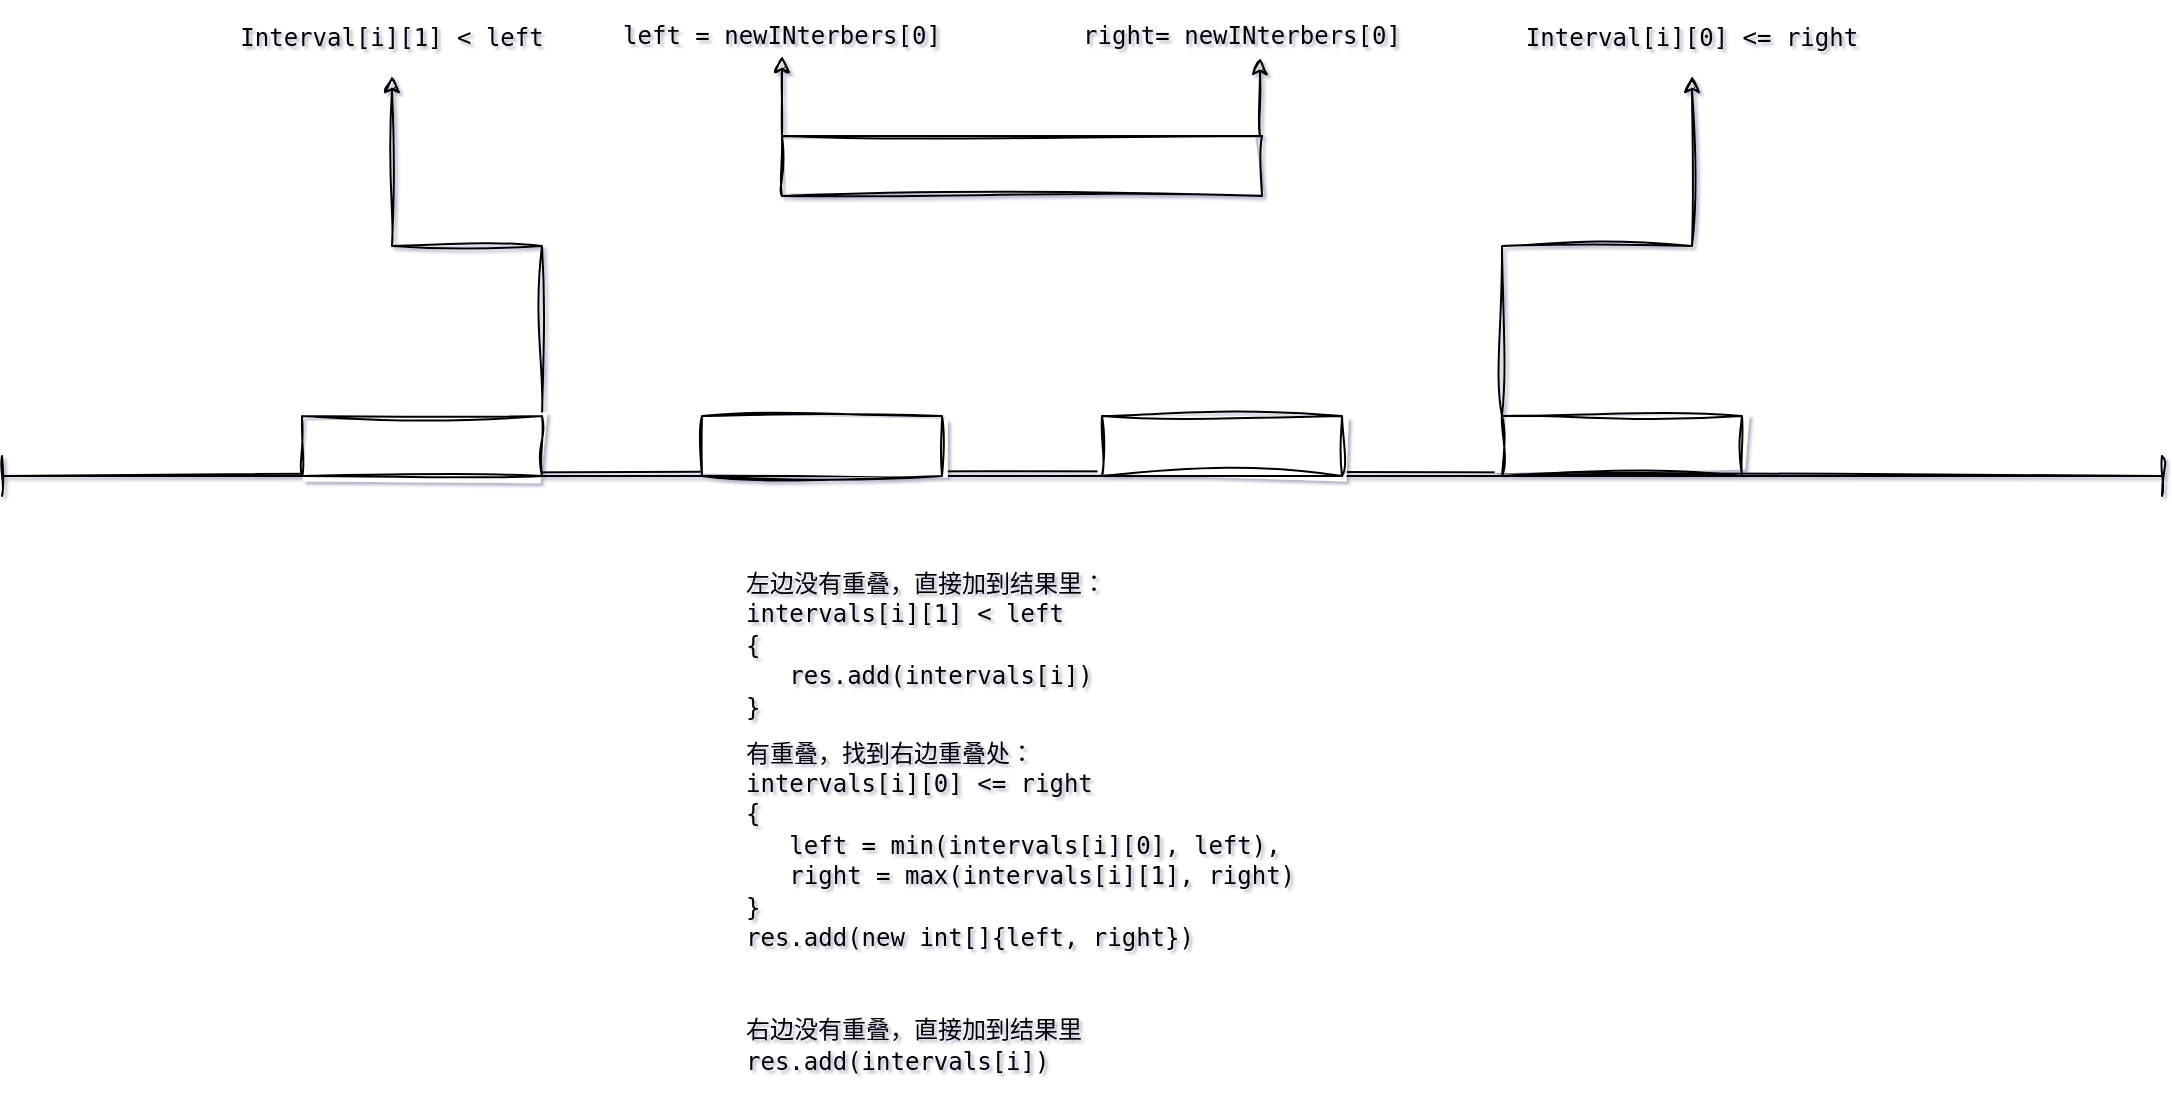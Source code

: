 <mxfile version="25.0.3">
  <diagram id="pKDmfLXnfSHfXE5Gqnqo" name="第 1 页">
    <mxGraphModel dx="2261" dy="785" grid="1" gridSize="10" guides="1" tooltips="1" connect="1" arrows="1" fold="1" page="1" pageScale="1" pageWidth="827" pageHeight="1169" math="0" shadow="1">
      <root>
        <mxCell id="0" />
        <mxCell id="1" parent="0" />
        <mxCell id="Pw-yFfIgs6NigDBwQF0H-1" value="" style="shape=crossbar;whiteSpace=wrap;html=1;rounded=1;sketch=1;hachureGap=4;jiggle=2;curveFitting=1;fontFamily=Architects Daughter;fontSource=https%3A%2F%2Ffonts.googleapis.com%2Fcss%3Ffamily%3DArchitects%2BDaughter;" parent="1" vertex="1">
          <mxGeometry x="-40" y="320" width="1080" height="20" as="geometry" />
        </mxCell>
        <mxCell id="Pw-yFfIgs6NigDBwQF0H-21" style="rounded=0;sketch=1;hachureGap=4;jiggle=2;curveFitting=1;orthogonalLoop=1;jettySize=auto;html=1;exitX=1;exitY=0;exitDx=0;exitDy=0;fontFamily=Architects Daughter;fontSource=https%3A%2F%2Ffonts.googleapis.com%2Fcss%3Ffamily%3DArchitects%2BDaughter;edgeStyle=orthogonalEdgeStyle;" parent="1" source="Pw-yFfIgs6NigDBwQF0H-2" target="Pw-yFfIgs6NigDBwQF0H-15" edge="1">
          <mxGeometry relative="1" as="geometry" />
        </mxCell>
        <mxCell id="Pw-yFfIgs6NigDBwQF0H-2" value="" style="rounded=0;whiteSpace=wrap;html=1;sketch=1;hachureGap=4;jiggle=2;curveFitting=1;fontFamily=Architects Daughter;fontSource=https%3A%2F%2Ffonts.googleapis.com%2Fcss%3Ffamily%3DArchitects%2BDaughter;" parent="1" vertex="1">
          <mxGeometry x="110" y="300" width="120" height="30" as="geometry" />
        </mxCell>
        <mxCell id="Pw-yFfIgs6NigDBwQF0H-3" value="" style="rounded=0;whiteSpace=wrap;html=1;sketch=1;hachureGap=4;jiggle=2;curveFitting=1;fontFamily=Architects Daughter;fontSource=https%3A%2F%2Ffonts.googleapis.com%2Fcss%3Ffamily%3DArchitects%2BDaughter;" parent="1" vertex="1">
          <mxGeometry x="310" y="300" width="120" height="30" as="geometry" />
        </mxCell>
        <mxCell id="Pw-yFfIgs6NigDBwQF0H-5" value="" style="rounded=0;whiteSpace=wrap;html=1;sketch=1;hachureGap=4;jiggle=2;curveFitting=1;fontFamily=Architects Daughter;fontSource=https%3A%2F%2Ffonts.googleapis.com%2Fcss%3Ffamily%3DArchitects%2BDaughter;" parent="1" vertex="1">
          <mxGeometry x="510" y="300" width="120" height="30" as="geometry" />
        </mxCell>
        <mxCell id="Pw-yFfIgs6NigDBwQF0H-20" style="edgeStyle=orthogonalEdgeStyle;rounded=0;sketch=1;hachureGap=4;jiggle=2;curveFitting=1;orthogonalLoop=1;jettySize=auto;html=1;exitX=0;exitY=0;exitDx=0;exitDy=0;fontFamily=Architects Daughter;fontSource=https%3A%2F%2Ffonts.googleapis.com%2Fcss%3Ffamily%3DArchitects%2BDaughter;" parent="1" source="Pw-yFfIgs6NigDBwQF0H-7" target="Pw-yFfIgs6NigDBwQF0H-19" edge="1">
          <mxGeometry relative="1" as="geometry" />
        </mxCell>
        <mxCell id="Pw-yFfIgs6NigDBwQF0H-7" value="" style="rounded=0;whiteSpace=wrap;html=1;sketch=1;hachureGap=4;jiggle=2;curveFitting=1;fontFamily=Architects Daughter;fontSource=https%3A%2F%2Ffonts.googleapis.com%2Fcss%3Ffamily%3DArchitects%2BDaughter;" parent="1" vertex="1">
          <mxGeometry x="710" y="300" width="120" height="30" as="geometry" />
        </mxCell>
        <mxCell id="Pw-yFfIgs6NigDBwQF0H-12" style="edgeStyle=orthogonalEdgeStyle;rounded=0;sketch=1;hachureGap=4;jiggle=2;curveFitting=1;orthogonalLoop=1;jettySize=auto;html=1;exitX=0;exitY=0;exitDx=0;exitDy=0;fontFamily=Architects Daughter;fontSource=https%3A%2F%2Ffonts.googleapis.com%2Fcss%3Ffamily%3DArchitects%2BDaughter;" parent="1" source="Pw-yFfIgs6NigDBwQF0H-9" target="Pw-yFfIgs6NigDBwQF0H-11" edge="1">
          <mxGeometry relative="1" as="geometry" />
        </mxCell>
        <mxCell id="Pw-yFfIgs6NigDBwQF0H-9" value="" style="rounded=0;whiteSpace=wrap;html=1;sketch=1;hachureGap=4;jiggle=2;curveFitting=1;fontFamily=Architects Daughter;fontSource=https%3A%2F%2Ffonts.googleapis.com%2Fcss%3Ffamily%3DArchitects%2BDaughter;" parent="1" vertex="1">
          <mxGeometry x="350" y="160" width="240" height="30" as="geometry" />
        </mxCell>
        <mxCell id="Pw-yFfIgs6NigDBwQF0H-11" value="&lt;font data-font-src=&quot;https://fonts.googleapis.com/css?family=Monaco%2C+monospace&quot; face=&quot;Monaco, monospace&quot;&gt;left = newINterbers[0]&lt;/font&gt;" style="text;html=1;align=center;verticalAlign=middle;whiteSpace=wrap;rounded=0;fontFamily=Architects Daughter;fontSource=https%3A%2F%2Ffonts.googleapis.com%2Fcss%3Ffamily%3DArchitects%2BDaughter;" parent="1" vertex="1">
          <mxGeometry x="260" y="100" width="180" height="20" as="geometry" />
        </mxCell>
        <mxCell id="Pw-yFfIgs6NigDBwQF0H-13" value="&lt;font face=&quot;Monaco, monospace&quot;&gt;right= newINterbers[0]&lt;/font&gt;" style="text;html=1;align=center;verticalAlign=middle;whiteSpace=wrap;rounded=0;fontFamily=Architects Daughter;fontSource=https%3A%2F%2Ffonts.googleapis.com%2Fcss%3Ffamily%3DArchitects%2BDaughter;" parent="1" vertex="1">
          <mxGeometry x="490" y="100" width="180" height="20" as="geometry" />
        </mxCell>
        <mxCell id="Pw-yFfIgs6NigDBwQF0H-14" style="edgeStyle=orthogonalEdgeStyle;rounded=0;sketch=1;hachureGap=4;jiggle=2;curveFitting=1;orthogonalLoop=1;jettySize=auto;html=1;exitX=1;exitY=0;exitDx=0;exitDy=0;entryX=0.55;entryY=1.05;entryDx=0;entryDy=0;entryPerimeter=0;fontFamily=Architects Daughter;fontSource=https%3A%2F%2Ffonts.googleapis.com%2Fcss%3Ffamily%3DArchitects%2BDaughter;" parent="1" source="Pw-yFfIgs6NigDBwQF0H-9" target="Pw-yFfIgs6NigDBwQF0H-13" edge="1">
          <mxGeometry relative="1" as="geometry" />
        </mxCell>
        <mxCell id="Pw-yFfIgs6NigDBwQF0H-15" value="&lt;font data-font-src=&quot;https://fonts.googleapis.com/css?family=Monaco%2C+monospace&quot; face=&quot;Monaco, monospace&quot;&gt;Interval[i][1] &amp;lt; left&lt;/font&gt;" style="text;html=1;align=center;verticalAlign=middle;whiteSpace=wrap;rounded=0;fontFamily=Architects Daughter;fontSource=https%3A%2F%2Ffonts.googleapis.com%2Fcss%3Ffamily%3DArchitects%2BDaughter;" parent="1" vertex="1">
          <mxGeometry x="60" y="92.5" width="190" height="37.5" as="geometry" />
        </mxCell>
        <mxCell id="Pw-yFfIgs6NigDBwQF0H-16" value="&lt;font data-font-src=&quot;https://fonts.googleapis.com/css?family=Monaco%2C+monospace&quot; face=&quot;Monaco, monospace&quot;&gt;左边没有重叠，直接加到结果里：&lt;/font&gt;&lt;div&gt;&lt;font data-font-src=&quot;https://fonts.googleapis.com/css?family=Monaco%2C+monospace&quot; face=&quot;Monaco, monospace&quot;&gt;intervals[i][1] &amp;lt; left&amp;nbsp;&lt;/font&gt;&lt;/div&gt;&lt;div&gt;&lt;font data-font-src=&quot;https://fonts.googleapis.com/css?family=Monaco%2C+monospace&quot; face=&quot;Monaco, monospace&quot;&gt;{&lt;/font&gt;&lt;/div&gt;&lt;div&gt;&lt;font data-font-src=&quot;https://fonts.googleapis.com/css?family=Monaco%2C+monospace&quot; face=&quot;Monaco, monospace&quot;&gt;&amp;nbsp; &amp;nbsp;res.add(intervals[i])&lt;/font&gt;&lt;/div&gt;&lt;div&gt;&lt;font data-font-src=&quot;https://fonts.googleapis.com/css?family=Monaco%2C+monospace&quot; face=&quot;Monaco, monospace&quot;&gt;}&lt;/font&gt;&lt;/div&gt;" style="text;html=1;align=left;verticalAlign=middle;resizable=0;points=[];autosize=1;strokeColor=none;fillColor=none;fontFamily=Architects Daughter;fontSource=https%3A%2F%2Ffonts.googleapis.com%2Fcss%3Ffamily%3DArchitects%2BDaughter;" parent="1" vertex="1">
          <mxGeometry x="330" y="370" width="200" height="90" as="geometry" />
        </mxCell>
        <mxCell id="Pw-yFfIgs6NigDBwQF0H-17" value="&lt;font face=&quot;Monaco, monospace&quot; data-font-src=&quot;https://fonts.googleapis.com/css?family=Monaco%2C+monospace&quot;&gt;有重叠，找到右边重叠处：&lt;/font&gt;&lt;div&gt;&lt;font face=&quot;Monaco, monospace&quot; data-font-src=&quot;https://fonts.googleapis.com/css?family=Monaco%2C+monospace&quot;&gt;intervals[i][0] &amp;lt;= right&amp;nbsp;&lt;/font&gt;&lt;/div&gt;&lt;div&gt;&lt;font face=&quot;Monaco, monospace&quot; data-font-src=&quot;https://fonts.googleapis.com/css?family=Monaco%2C+monospace&quot;&gt;{&amp;nbsp;&lt;/font&gt;&lt;div&gt;&lt;span style=&quot;background-color: initial;&quot;&gt;&lt;font data-font-src=&quot;https://fonts.googleapis.com/css?family=Monaco%2C+monospace&quot; face=&quot;Monaco, monospace&quot;&gt;&amp;nbsp; &amp;nbsp;left = min(intervals[i][0], left),&amp;nbsp;&lt;/font&gt;&lt;/span&gt;&lt;/div&gt;&lt;div&gt;&lt;span style=&quot;background-color: initial;&quot;&gt;&lt;font data-font-src=&quot;https://fonts.googleapis.com/css?family=Monaco%2C+monospace&quot; face=&quot;Monaco, monospace&quot;&gt;&amp;nbsp; &amp;nbsp;right = max(intervals[i][1], right)&lt;/font&gt;&lt;/span&gt;&lt;/div&gt;&lt;div&gt;&lt;font data-font-src=&quot;https://fonts.googleapis.com/css?family=Monaco%2C+monospace&quot; face=&quot;Monaco, monospace&quot;&gt;}&lt;br&gt;&lt;/font&gt;&lt;/div&gt;&lt;div&gt;&lt;span style=&quot;background-color: initial;&quot;&gt;&lt;font data-font-src=&quot;https://fonts.googleapis.com/css?family=Monaco%2C+monospace&quot; face=&quot;Monaco, monospace&quot;&gt;res.add(new int[]{left, right})&lt;/font&gt;&lt;/span&gt;&lt;/div&gt;&lt;/div&gt;" style="text;html=1;align=left;verticalAlign=middle;resizable=0;points=[];autosize=1;strokeColor=none;fillColor=none;fontFamily=Architects Daughter;fontSource=https%3A%2F%2Ffonts.googleapis.com%2Fcss%3Ffamily%3DArchitects%2BDaughter;" parent="1" vertex="1">
          <mxGeometry x="330" y="455" width="300" height="120" as="geometry" />
        </mxCell>
        <mxCell id="Pw-yFfIgs6NigDBwQF0H-18" value="&lt;font data-font-src=&quot;https://fonts.googleapis.com/css?family=Monaco%2C+monospace&quot; face=&quot;Monaco, monospace&quot;&gt;右边没有重叠，直接加到结果里&lt;/font&gt;&lt;div&gt;&lt;span style=&quot;background-color: initial; font-family: Monaco, monospace;&quot;&gt;res.add(intervals[i])&lt;/span&gt;&lt;/div&gt;" style="text;html=1;align=left;verticalAlign=middle;resizable=0;points=[];autosize=1;strokeColor=none;fillColor=none;fontFamily=Architects Daughter;fontSource=https%3A%2F%2Ffonts.googleapis.com%2Fcss%3Ffamily%3DArchitects%2BDaughter;" parent="1" vertex="1">
          <mxGeometry x="330" y="595" width="190" height="40" as="geometry" />
        </mxCell>
        <mxCell id="Pw-yFfIgs6NigDBwQF0H-19" value="&lt;font data-font-src=&quot;https://fonts.googleapis.com/css?family=Monaco%2C+monospace&quot; face=&quot;Monaco, monospace&quot;&gt;Interval[i][0] &amp;lt;= right&lt;/font&gt;" style="text;html=1;align=center;verticalAlign=middle;whiteSpace=wrap;rounded=0;fontFamily=Architects Daughter;fontSource=https%3A%2F%2Ffonts.googleapis.com%2Fcss%3Ffamily%3DArchitects%2BDaughter;" parent="1" vertex="1">
          <mxGeometry x="710" y="92.5" width="190" height="37.5" as="geometry" />
        </mxCell>
      </root>
    </mxGraphModel>
  </diagram>
</mxfile>
